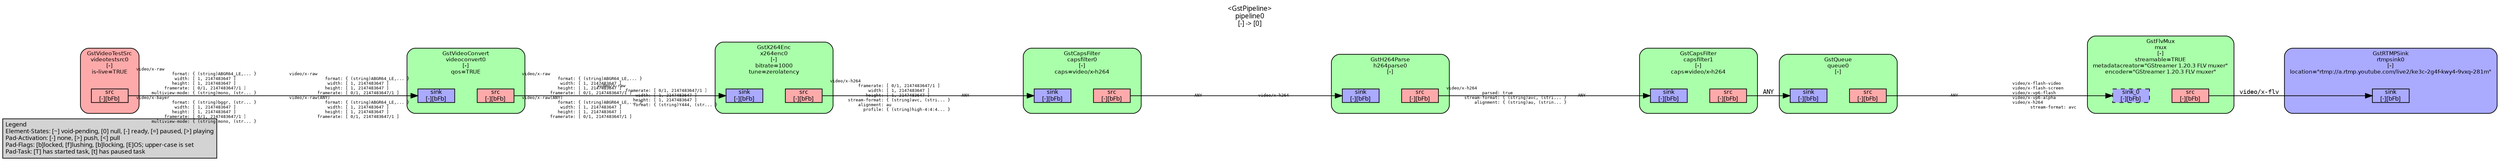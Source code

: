 digraph pipeline {
  rankdir=LR;
  fontname="sans";
  fontsize="10";
  labelloc=t;
  nodesep=.1;
  ranksep=.2;
  label="<GstPipeline>\npipeline0\n[-] -> [0]";
  node [style="filled,rounded", shape=box, fontsize="9", fontname="sans", margin="0.0,0.0"];
  edge [labelfontsize="6", fontsize="9", fontname="monospace"];
  
  legend [
    pos="0,0!",
    margin="0.05,0.05",
    style="filled",
    label="Legend\lElement-States: [~] void-pending, [0] null, [-] ready, [=] paused, [>] playing\lPad-Activation: [-] none, [>] push, [<] pull\lPad-Flags: [b]locked, [f]lushing, [b]locking, [E]OS; upper-case is set\lPad-Task: [T] has started task, [t] has paused task\l",
  ];
  subgraph cluster_capsfilter1_0x7fe36f0bc640 {
    fontname="Bitstream Vera Sans";
    fontsize="8";
    style="filled,rounded";
    color=black;
    label="GstCapsFilter\ncapsfilter1\n[-]\ncaps=video/x-h264";
    subgraph cluster_capsfilter1_0x7fe36f0bc640_sink {
      label="";
      style="invis";
      capsfilter1_0x7fe36f0bc640_sink_0x7fe36e917d70 [color=black, fillcolor="#aaaaff", label="sink\n[-][bFb]", height="0.2", style="filled,solid"];
    }

    subgraph cluster_capsfilter1_0x7fe36f0bc640_src {
      label="";
      style="invis";
      capsfilter1_0x7fe36f0bc640_src_0x7fe36f0c0150 [color=black, fillcolor="#ffaaaa", label="src\n[-][bFb]", height="0.2", style="filled,solid"];
    }

    capsfilter1_0x7fe36f0bc640_sink_0x7fe36e917d70 -> capsfilter1_0x7fe36f0bc640_src_0x7fe36f0c0150 [style="invis"];
    fillcolor="#aaffaa";
  }

  capsfilter1_0x7fe36f0bc640_src_0x7fe36f0c0150 -> queue0_0x7fe36f0b41b0_sink_0x7fe36e9171e0 [label="ANY"]
  subgraph cluster_capsfilter0_0x7fe36f0bc300 {
    fontname="Bitstream Vera Sans";
    fontsize="8";
    style="filled,rounded";
    color=black;
    label="GstCapsFilter\ncapsfilter0\n[-]\ncaps=video/x-h264";
    subgraph cluster_capsfilter0_0x7fe36f0bc300_sink {
      label="";
      style="invis";
      capsfilter0_0x7fe36f0bc300_sink_0x7fe36e9178d0 [color=black, fillcolor="#aaaaff", label="sink\n[-][bFb]", height="0.2", style="filled,solid"];
    }

    subgraph cluster_capsfilter0_0x7fe36f0bc300_src {
      label="";
      style="invis";
      capsfilter0_0x7fe36f0bc300_src_0x7fe36e917b20 [color=black, fillcolor="#ffaaaa", label="src\n[-][bFb]", height="0.2", style="filled,solid"];
    }

    capsfilter0_0x7fe36f0bc300_sink_0x7fe36e9178d0 -> capsfilter0_0x7fe36f0bc300_src_0x7fe36e917b20 [style="invis"];
    fillcolor="#aaffaa";
  }

  capsfilter0_0x7fe36f0bc300_src_0x7fe36e917b20 -> h264parse0_0x7fe36f016260_sink_0x7fe36e916d40 [labeldistance="10", labelangle="0", label="                                                  ", taillabel="ANY", headlabel="video/x-h264\l"]
  subgraph cluster_rtmpsink0_0x7fe36e890490 {
    fontname="Bitstream Vera Sans";
    fontsize="8";
    style="filled,rounded";
    color=black;
    label="GstRTMPSink\nrtmpsink0\n[-]\nlocation=\"rtmp://a.rtmp.youtube.com/live2/ke3c-2g4f-kwy4-9vxq-281m\"";
    subgraph cluster_rtmpsink0_0x7fe36e890490_sink {
      label="";
      style="invis";
      rtmpsink0_0x7fe36e890490_sink_0x7fe36e917680 [color=black, fillcolor="#aaaaff", label="sink\n[-][bFb]", height="0.2", style="filled,solid"];
    }

    fillcolor="#aaaaff";
  }

  subgraph cluster_mux_0x7fe36f0ba260 {
    fontname="Bitstream Vera Sans";
    fontsize="8";
    style="filled,rounded";
    color=black;
    label="GstFlvMux\nmux\n[-]\nstreamable=TRUE\nmetadatacreator=\"GStreamer 1.20.3 FLV muxer\"\nencoder=\"GStreamer 1.20.3 FLV muxer\"";
    subgraph cluster_mux_0x7fe36f0ba260_sink {
      label="";
      style="invis";
      mux_0x7fe36f0ba260_sink_0_0x7fe36f030960 [color=black, fillcolor="#aaaaff", label="sink_0\n[-][bFb]", height="0.2", style="filled,dashed"];
    }

    subgraph cluster_mux_0x7fe36f0ba260_src {
      label="";
      style="invis";
      mux_0x7fe36f0ba260_src_0x7fe36f03eb60 [color=black, fillcolor="#ffaaaa", label="src\n[-][bFb]", height="0.2", style="filled,solid"];
    }

    mux_0x7fe36f0ba260_sink_0_0x7fe36f030960 -> mux_0x7fe36f0ba260_src_0x7fe36f03eb60 [style="invis"];
    fillcolor="#aaffaa";
  }

  mux_0x7fe36f0ba260_src_0x7fe36f03eb60 -> rtmpsink0_0x7fe36e890490_sink_0x7fe36e917680 [label="video/x-flv\l"]
  subgraph cluster_queue0_0x7fe36f0b41b0 {
    fontname="Bitstream Vera Sans";
    fontsize="8";
    style="filled,rounded";
    color=black;
    label="GstQueue\nqueue0\n[-]";
    subgraph cluster_queue0_0x7fe36f0b41b0_sink {
      label="";
      style="invis";
      queue0_0x7fe36f0b41b0_sink_0x7fe36e9171e0 [color=black, fillcolor="#aaaaff", label="sink\n[-][bFb]", height="0.2", style="filled,solid"];
    }

    subgraph cluster_queue0_0x7fe36f0b41b0_src {
      label="";
      style="invis";
      queue0_0x7fe36f0b41b0_src_0x7fe36e917430 [color=black, fillcolor="#ffaaaa", label="src\n[-][bFb]", height="0.2", style="filled,solid"];
    }

    queue0_0x7fe36f0b41b0_sink_0x7fe36e9171e0 -> queue0_0x7fe36f0b41b0_src_0x7fe36e917430 [style="invis"];
    fillcolor="#aaffaa";
  }

  queue0_0x7fe36f0b41b0_src_0x7fe36e917430 -> mux_0x7fe36f0ba260_sink_0_0x7fe36f030960 [labeldistance="10", labelangle="0", label="                                                  ", taillabel="ANY", headlabel="video/x-flash-video\lvideo/x-flash-screen\lvideo/x-vp6-flash\lvideo/x-vp6-alpha\lvideo/x-h264\l       stream-format: avc\l"]
  subgraph cluster_h264parse0_0x7fe36f016260 {
    fontname="Bitstream Vera Sans";
    fontsize="8";
    style="filled,rounded";
    color=black;
    label="GstH264Parse\nh264parse0\n[-]";
    subgraph cluster_h264parse0_0x7fe36f016260_sink {
      label="";
      style="invis";
      h264parse0_0x7fe36f016260_sink_0x7fe36e916d40 [color=black, fillcolor="#aaaaff", label="sink\n[-][bFb]", height="0.2", style="filled,solid"];
    }

    subgraph cluster_h264parse0_0x7fe36f016260_src {
      label="";
      style="invis";
      h264parse0_0x7fe36f016260_src_0x7fe36e916f90 [color=black, fillcolor="#ffaaaa", label="src\n[-][bFb]", height="0.2", style="filled,solid"];
    }

    h264parse0_0x7fe36f016260_sink_0x7fe36e916d40 -> h264parse0_0x7fe36f016260_src_0x7fe36e916f90 [style="invis"];
    fillcolor="#aaffaa";
  }

  h264parse0_0x7fe36f016260_src_0x7fe36e916f90 -> capsfilter1_0x7fe36f0bc640_sink_0x7fe36e917d70 [labeldistance="10", labelangle="0", label="                                                  ", taillabel="video/x-h264\l              parsed: true\l       stream-format: { (string)avc, (stri... }\l           alignment: { (string)au, (strin... }\l", headlabel="ANY"]
  subgraph cluster_x264enc0_0x7fe36f0a1550 {
    fontname="Bitstream Vera Sans";
    fontsize="8";
    style="filled,rounded";
    color=black;
    label="GstX264Enc\nx264enc0\n[-]\nbitrate=1000\ntune=zerolatency";
    subgraph cluster_x264enc0_0x7fe36f0a1550_sink {
      label="";
      style="invis";
      x264enc0_0x7fe36f0a1550_sink_0x7fe36e9168a0 [color=black, fillcolor="#aaaaff", label="sink\n[-][bFb]", height="0.2", style="filled,solid"];
    }

    subgraph cluster_x264enc0_0x7fe36f0a1550_src {
      label="";
      style="invis";
      x264enc0_0x7fe36f0a1550_src_0x7fe36e916af0 [color=black, fillcolor="#ffaaaa", label="src\n[-][bFb]", height="0.2", style="filled,solid"];
    }

    x264enc0_0x7fe36f0a1550_sink_0x7fe36e9168a0 -> x264enc0_0x7fe36f0a1550_src_0x7fe36e916af0 [style="invis"];
    fillcolor="#aaffaa";
  }

  x264enc0_0x7fe36f0a1550_src_0x7fe36e916af0 -> capsfilter0_0x7fe36f0bc300_sink_0x7fe36e9178d0 [labeldistance="10", labelangle="0", label="                                                  ", taillabel="video/x-h264\l           framerate: [ 0/1, 2147483647/1 ]\l               width: [ 1, 2147483647 ]\l              height: [ 1, 2147483647 ]\l       stream-format: { (string)avc, (stri... }\l           alignment: au\l             profile: { (string)high-4:4:4... }\l", headlabel="ANY"]
  subgraph cluster_videoconvert0_0x7fe36f081ad0 {
    fontname="Bitstream Vera Sans";
    fontsize="8";
    style="filled,rounded";
    color=black;
    label="GstVideoConvert\nvideoconvert0\n[-]\nqos=TRUE";
    subgraph cluster_videoconvert0_0x7fe36f081ad0_sink {
      label="";
      style="invis";
      videoconvert0_0x7fe36f081ad0_sink_0x7fe36e916400 [color=black, fillcolor="#aaaaff", label="sink\n[-][bFb]", height="0.2", style="filled,solid"];
    }

    subgraph cluster_videoconvert0_0x7fe36f081ad0_src {
      label="";
      style="invis";
      videoconvert0_0x7fe36f081ad0_src_0x7fe36e916650 [color=black, fillcolor="#ffaaaa", label="src\n[-][bFb]", height="0.2", style="filled,solid"];
    }

    videoconvert0_0x7fe36f081ad0_sink_0x7fe36e916400 -> videoconvert0_0x7fe36f081ad0_src_0x7fe36e916650 [style="invis"];
    fillcolor="#aaffaa";
  }

  videoconvert0_0x7fe36f081ad0_src_0x7fe36e916650 -> x264enc0_0x7fe36f0a1550_sink_0x7fe36e9168a0 [labeldistance="10", labelangle="0", label="                                                  ", taillabel="video/x-raw\l              format: { (string)ABGR64_LE,... }\l               width: [ 1, 2147483647 ]\l              height: [ 1, 2147483647 ]\l           framerate: [ 0/1, 2147483647/1 ]\lvideo/x-raw(ANY)\l              format: { (string)ABGR64_LE,... }\l               width: [ 1, 2147483647 ]\l              height: [ 1, 2147483647 ]\l           framerate: [ 0/1, 2147483647/1 ]\l", headlabel="video/x-raw\l           framerate: [ 0/1, 2147483647/1 ]\l               width: [ 1, 2147483647 ]\l              height: [ 1, 2147483647 ]\l              format: { (string)Y444, (str... }\l"]
  subgraph cluster_videotestsrc0_0x7fe36e8f32e0 {
    fontname="Bitstream Vera Sans";
    fontsize="8";
    style="filled,rounded";
    color=black;
    label="GstVideoTestSrc\nvideotestsrc0\n[-]\nis-live=TRUE";
    subgraph cluster_videotestsrc0_0x7fe36e8f32e0_src {
      label="";
      style="invis";
      videotestsrc0_0x7fe36e8f32e0_src_0x7fe36e9161b0 [color=black, fillcolor="#ffaaaa", label="src\n[-][bFb]", height="0.2", style="filled,solid"];
    }

    fillcolor="#ffaaaa";
  }

  videotestsrc0_0x7fe36e8f32e0_src_0x7fe36e9161b0 -> videoconvert0_0x7fe36f081ad0_sink_0x7fe36e916400 [labeldistance="10", labelangle="0", label="                                                  ", taillabel="video/x-raw\l              format: { (string)ABGR64_LE,... }\l               width: [ 1, 2147483647 ]\l              height: [ 1, 2147483647 ]\l           framerate: [ 0/1, 2147483647/1 ]\l      multiview-mode: { (string)mono, (str... }\lvideo/x-bayer\l              format: { (string)bggr, (str... }\l               width: [ 1, 2147483647 ]\l              height: [ 1, 2147483647 ]\l           framerate: [ 0/1, 2147483647/1 ]\l      multiview-mode: { (string)mono, (str... }\l", headlabel="video/x-raw\l              format: { (string)ABGR64_LE,... }\l               width: [ 1, 2147483647 ]\l              height: [ 1, 2147483647 ]\l           framerate: [ 0/1, 2147483647/1 ]\lvideo/x-raw(ANY)\l              format: { (string)ABGR64_LE,... }\l               width: [ 1, 2147483647 ]\l              height: [ 1, 2147483647 ]\l           framerate: [ 0/1, 2147483647/1 ]\l"]
}
